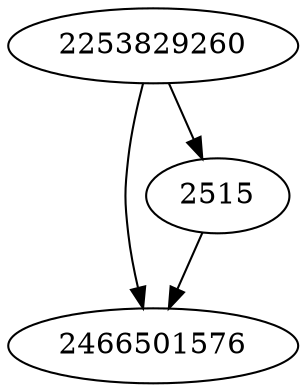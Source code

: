 strict digraph  {
2466501576;
2515;
2253829260;
2515 -> 2466501576;
2253829260 -> 2515;
2253829260 -> 2466501576;
}
